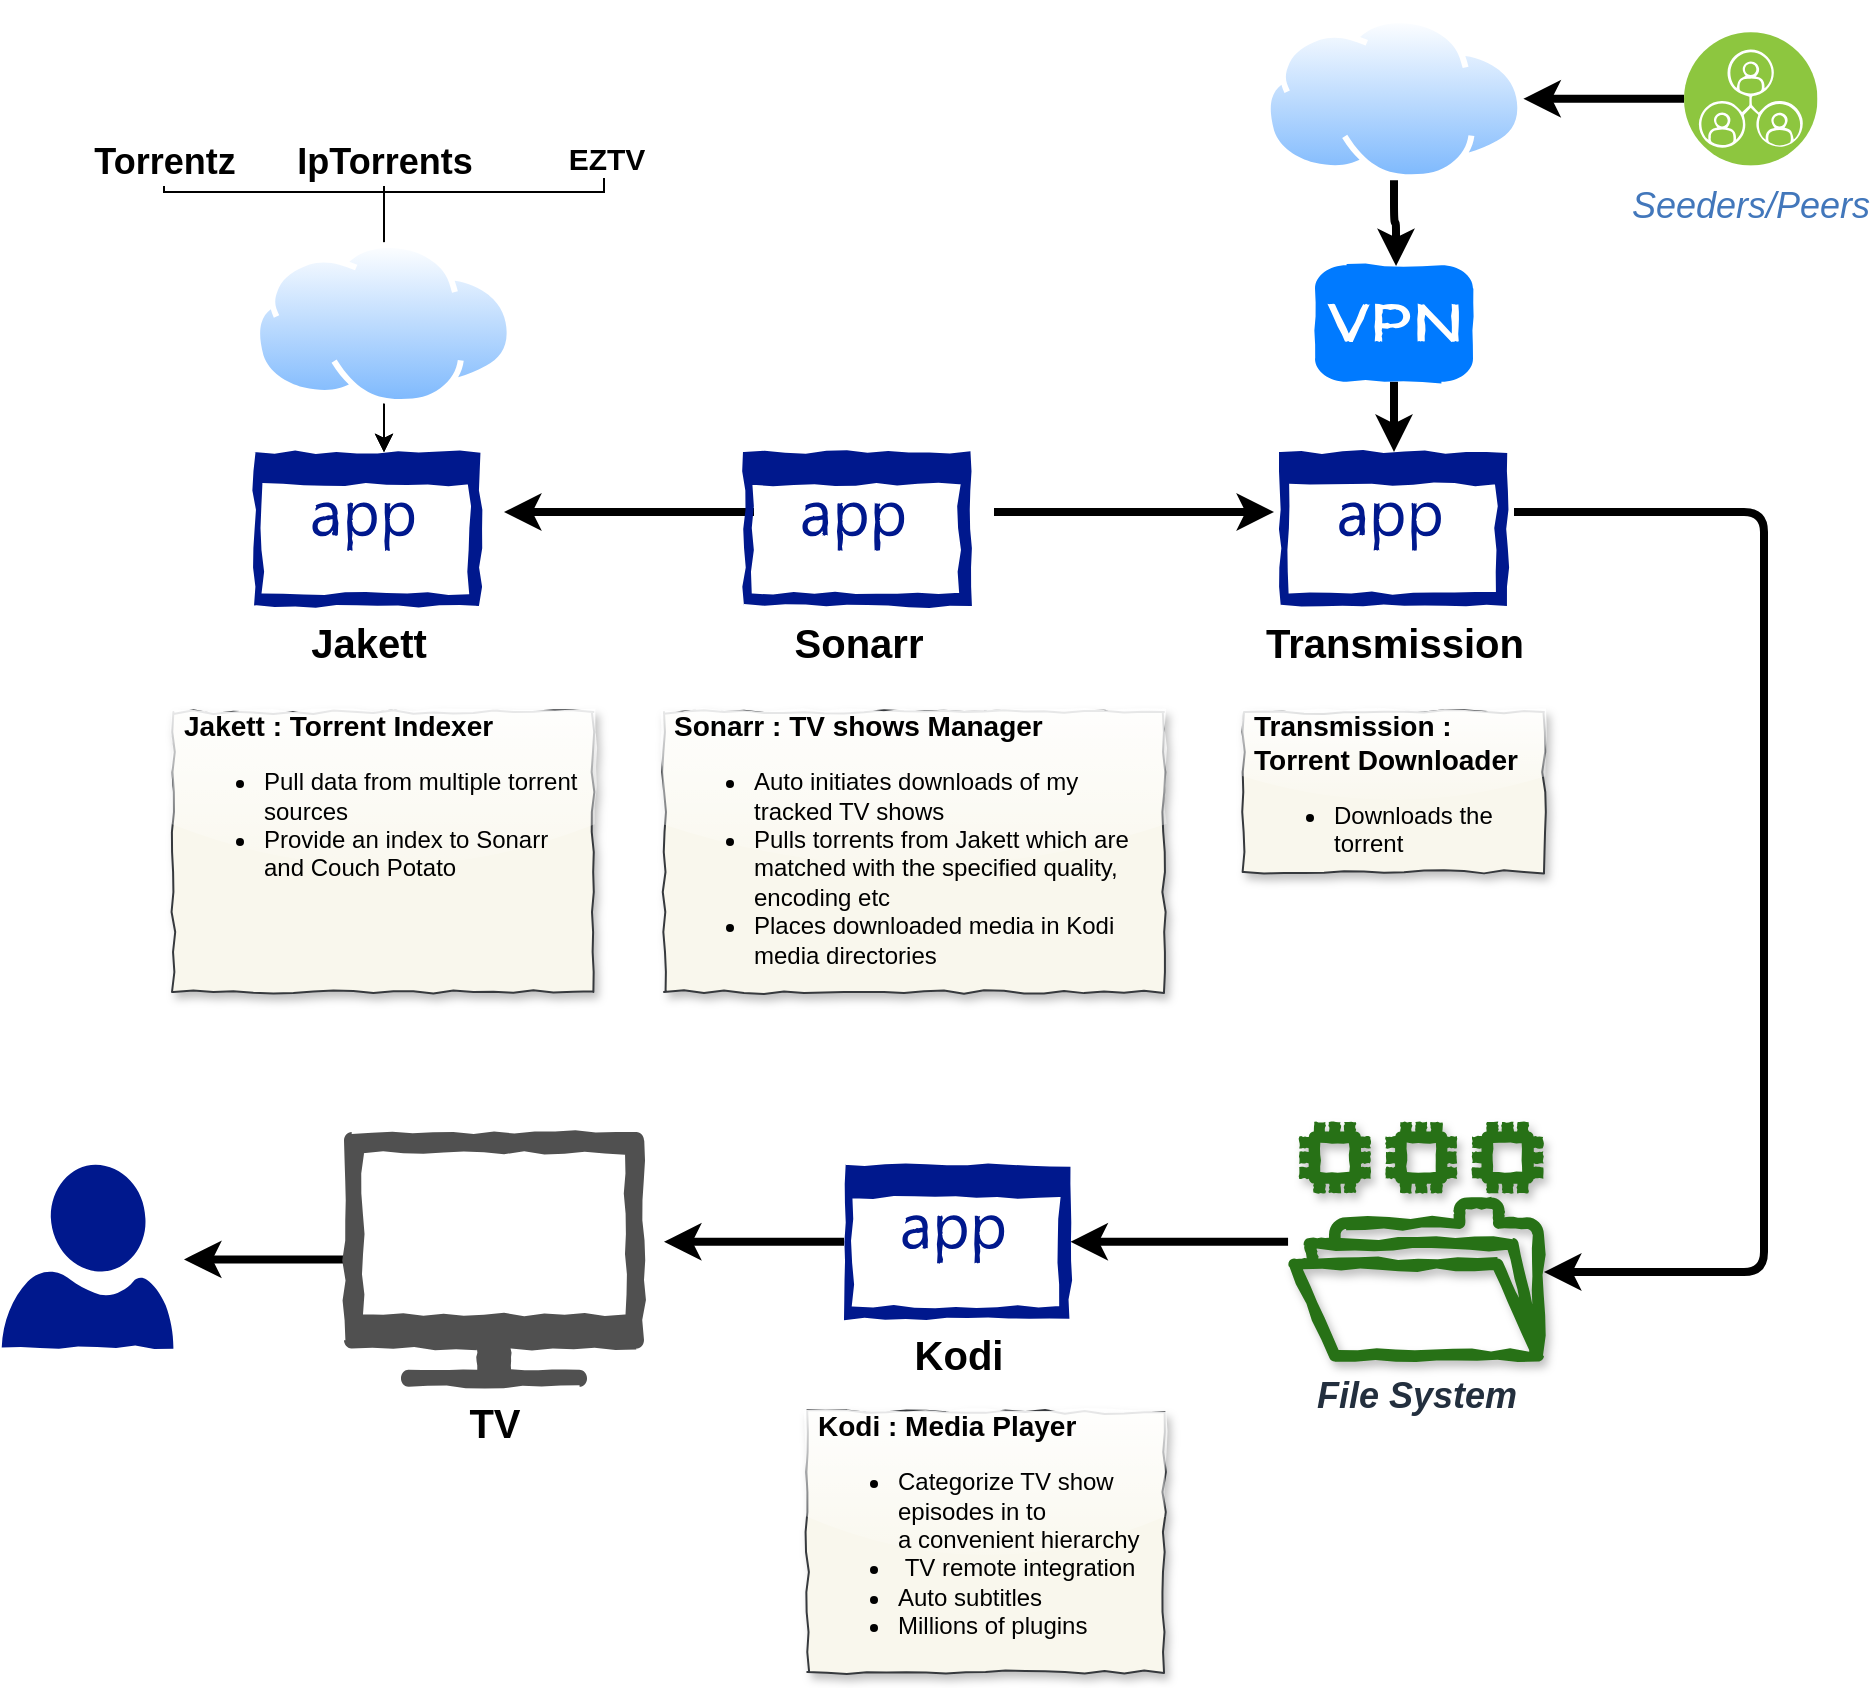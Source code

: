 <mxfile version="12.9.11" type="device"><diagram id="9UPGQNVw-hloHLsqm0Lb" name="Page-1"><mxGraphModel dx="1012" dy="592" grid="1" gridSize="10" guides="1" tooltips="1" connect="1" arrows="1" fold="1" page="1" pageScale="1" pageWidth="827" pageHeight="1169" math="0" shadow="0"><root><mxCell id="0"/><mxCell id="1" parent="0"/><mxCell id="SijWlKkYlORsnW4YfiXg-7" style="edgeStyle=orthogonalEdgeStyle;rounded=0;orthogonalLoop=1;jettySize=auto;html=1;entryX=0.5;entryY=0;entryDx=0;entryDy=0;" edge="1" parent="1"><mxGeometry relative="1" as="geometry"><mxPoint x="220" y="100" as="sourcePoint"/><mxPoint x="220" y="250" as="targetPoint"/></mxGeometry></mxCell><mxCell id="SijWlKkYlORsnW4YfiXg-6" style="edgeStyle=orthogonalEdgeStyle;rounded=0;orthogonalLoop=1;jettySize=auto;html=1;entryX=0.5;entryY=0;entryDx=0;entryDy=0;" edge="1" parent="1"><mxGeometry relative="1" as="geometry"><mxPoint x="220" y="250" as="targetPoint"/><mxPoint x="350.059" y="100" as="sourcePoint"/><Array as="points"><mxPoint x="330" y="100"/><mxPoint x="330" y="120"/><mxPoint x="220" y="120"/></Array></mxGeometry></mxCell><mxCell id="SijWlKkYlORsnW4YfiXg-5" style="edgeStyle=orthogonalEdgeStyle;rounded=0;orthogonalLoop=1;jettySize=auto;html=1;entryX=0.5;entryY=0;entryDx=0;entryDy=0;" edge="1" parent="1"><mxGeometry relative="1" as="geometry"><mxPoint x="80.059" y="100" as="sourcePoint"/><mxPoint x="220" y="250" as="targetPoint"/><Array as="points"><mxPoint x="110" y="100"/><mxPoint x="110" y="120"/><mxPoint x="220" y="120"/></Array></mxGeometry></mxCell><mxCell id="SijWlKkYlORsnW4YfiXg-18" value="" style="edgeStyle=orthogonalEdgeStyle;orthogonalLoop=1;jettySize=auto;html=1;entryX=1;entryY=0.5;entryDx=0;entryDy=0;strokeWidth=4;rounded=1;" edge="1" parent="1"><mxGeometry relative="1" as="geometry"><mxPoint x="405" y="280" as="sourcePoint"/><mxPoint x="280" y="280" as="targetPoint"/></mxGeometry></mxCell><mxCell id="SijWlKkYlORsnW4YfiXg-25" style="edgeStyle=orthogonalEdgeStyle;orthogonalLoop=1;jettySize=auto;html=1;strokeWidth=4;rounded=1;" edge="1" parent="1"><mxGeometry relative="1" as="geometry"><mxPoint x="525" y="280" as="sourcePoint"/><mxPoint x="665" y="280" as="targetPoint"/></mxGeometry></mxCell><mxCell id="SijWlKkYlORsnW4YfiXg-27" style="edgeStyle=orthogonalEdgeStyle;orthogonalLoop=1;jettySize=auto;html=1;strokeWidth=4;rounded=1;" edge="1" parent="1" target="SijWlKkYlORsnW4YfiXg-26"><mxGeometry relative="1" as="geometry"><mxPoint x="785" y="280" as="sourcePoint"/><mxPoint x="830" y="660" as="targetPoint"/><Array as="points"><mxPoint x="910" y="280"/><mxPoint x="910" y="660"/></Array></mxGeometry></mxCell><mxCell id="SijWlKkYlORsnW4YfiXg-14" value="&lt;h1 style=&quot;font-size: 14px&quot;&gt;&lt;font style=&quot;font-size: 14px&quot;&gt;Jakett : Torrent Indexer&lt;/font&gt;&lt;/h1&gt;&lt;p&gt;&lt;/p&gt;&lt;ul style=&quot;font-size: 12px&quot;&gt;&lt;li style=&quot;font-size: 12px&quot;&gt;&lt;span style=&quot;font-size: 12px&quot;&gt;Pull data from multiple torrent sources&lt;/span&gt;&lt;/li&gt;&lt;li style=&quot;font-size: 12px&quot;&gt;&lt;span style=&quot;font-size: 12px&quot;&gt;Provide an index to Sonarr and Couch Potato&amp;nbsp;&lt;/span&gt;&lt;/li&gt;&lt;/ul&gt;&lt;p&gt;&lt;/p&gt;" style="text;html=1;strokeColor=#36393d;fillColor=#f9f7ed;spacing=5;spacingTop=-20;whiteSpace=wrap;overflow=hidden;rounded=0;glass=1;shadow=1;comic=1;" vertex="1" parent="1"><mxGeometry x="114.69" y="380" width="210" height="140" as="geometry"/></mxCell><mxCell id="SijWlKkYlORsnW4YfiXg-19" value="&lt;h1 style=&quot;font-size: 14px&quot;&gt;&lt;font style=&quot;font-size: 14px&quot;&gt;Sonarr : TV shows Manager&lt;/font&gt;&lt;/h1&gt;&lt;p&gt;&lt;/p&gt;&lt;ul style=&quot;font-size: 12px&quot;&gt;&lt;li style=&quot;font-size: 12px&quot;&gt;Auto initiates downloads of my tracked TV shows&lt;/li&gt;&lt;li style=&quot;font-size: 12px&quot;&gt;Pulls torrents from Jakett which are matched with the specified quality, encoding etc&lt;/li&gt;&lt;li style=&quot;font-size: 12px&quot;&gt;Places downloaded media in Kodi media directories&lt;/li&gt;&lt;/ul&gt;&lt;p&gt;&lt;/p&gt;" style="text;html=1;strokeColor=#36393d;fillColor=#f9f7ed;spacing=5;spacingTop=-20;whiteSpace=wrap;overflow=hidden;rounded=0;glass=1;shadow=1;comic=1;" vertex="1" parent="1"><mxGeometry x="360" y="380" width="250" height="140" as="geometry"/></mxCell><mxCell id="SijWlKkYlORsnW4YfiXg-23" value="&lt;h1 style=&quot;font-size: 14px&quot;&gt;&lt;font style=&quot;font-size: 14px&quot;&gt;Transmission : Torrent Downloader&lt;/font&gt;&lt;/h1&gt;&lt;p&gt;&lt;/p&gt;&lt;ul style=&quot;font-size: 12px&quot;&gt;&lt;li style=&quot;font-size: 12px&quot;&gt;&lt;span style=&quot;font-size: 12px&quot;&gt;Downloads the torrent&lt;/span&gt;&lt;/li&gt;&lt;/ul&gt;&lt;p&gt;&lt;/p&gt;" style="text;html=1;strokeColor=#36393d;fillColor=#f9f7ed;spacing=5;spacingTop=-20;whiteSpace=wrap;overflow=hidden;rounded=0;glass=1;shadow=1;comic=1;" vertex="1" parent="1"><mxGeometry x="650" y="380" width="150" height="80" as="geometry"/></mxCell><mxCell id="SijWlKkYlORsnW4YfiXg-44" style="edgeStyle=orthogonalEdgeStyle;rounded=1;orthogonalLoop=1;jettySize=auto;html=1;entryX=1;entryY=0.5;entryDx=0;entryDy=0;entryPerimeter=0;strokeWidth=4;" edge="1" parent="1" source="SijWlKkYlORsnW4YfiXg-26" target="SijWlKkYlORsnW4YfiXg-41"><mxGeometry relative="1" as="geometry"/></mxCell><mxCell id="SijWlKkYlORsnW4YfiXg-26" value="&lt;font style=&quot;font-size: 18px&quot;&gt;&lt;b&gt;&lt;i&gt;File System&lt;/i&gt;&lt;/b&gt;&lt;/font&gt;" style="outlineConnect=0;fontColor=#232F3E;gradientColor=none;fillColor=#277116;strokeColor=none;dashed=0;verticalLabelPosition=bottom;verticalAlign=top;align=center;html=1;fontSize=12;fontStyle=0;aspect=fixed;pointerEvents=1;shape=mxgraph.aws4.file_system;rounded=0;shadow=1;glass=1;comic=1;" vertex="1" parent="1"><mxGeometry x="672" y="585" width="128" height="119.79" as="geometry"/></mxCell><mxCell id="SijWlKkYlORsnW4YfiXg-28" value="&lt;font style=&quot;font-size: 18px&quot;&gt;&lt;b&gt;Torrentz&lt;/b&gt;&lt;/font&gt;" style="shape=image;html=1;verticalAlign=top;verticalLabelPosition=bottom;labelBackgroundColor=#ffffff;imageAspect=0;aspect=fixed;image=https://cdn2.iconfinder.com/data/icons/picol-vector/32/website-128.png;rounded=0;shadow=1;glass=1;comic=1;fillColor=#ffffff;" vertex="1" parent="1"><mxGeometry x="80" y="28" width="60" height="60" as="geometry"/></mxCell><mxCell id="SijWlKkYlORsnW4YfiXg-29" value="&lt;span&gt;&lt;font style=&quot;font-size: 18px&quot;&gt;&lt;b&gt;IpTorrents&lt;/b&gt;&lt;/font&gt;&lt;/span&gt;" style="shape=image;html=1;verticalAlign=top;verticalLabelPosition=bottom;labelBackgroundColor=#ffffff;imageAspect=0;aspect=fixed;image=https://cdn2.iconfinder.com/data/icons/picol-vector/32/website-128.png;rounded=0;shadow=1;glass=1;comic=1;fillColor=#ffffff;" vertex="1" parent="1"><mxGeometry x="191" y="30" width="58" height="58" as="geometry"/></mxCell><mxCell id="SijWlKkYlORsnW4YfiXg-32" value="&lt;span&gt;&lt;font style=&quot;font-size: 15px&quot;&gt;&lt;b&gt;EZTV&lt;/b&gt;&lt;/font&gt;&lt;/span&gt;" style="shape=image;html=1;verticalAlign=top;verticalLabelPosition=bottom;labelBackgroundColor=#ffffff;imageAspect=0;aspect=fixed;image=https://cdn2.iconfinder.com/data/icons/picol-vector/32/website-128.png;rounded=0;shadow=1;glass=1;comic=1;fillColor=#ffffff;" vertex="1" parent="1"><mxGeometry x="302" y="30" width="58" height="58" as="geometry"/></mxCell><mxCell id="SijWlKkYlORsnW4YfiXg-33" value="" style="aspect=fixed;perimeter=ellipsePerimeter;html=1;align=center;shadow=0;dashed=0;spacingTop=3;image;image=img/lib/active_directory/internet_cloud.svg;rounded=0;glass=1;comic=1;fillColor=#ffffff;" vertex="1" parent="1"><mxGeometry x="155" y="145" width="129.37" height="81.5" as="geometry"/></mxCell><mxCell id="SijWlKkYlORsnW4YfiXg-37" value="&lt;font style=&quot;font-size: 20px&quot;&gt;&lt;b&gt;Jakett&lt;/b&gt;&lt;/font&gt;" style="aspect=fixed;pointerEvents=1;shadow=0;dashed=0;html=1;strokeColor=none;labelPosition=center;verticalLabelPosition=bottom;verticalAlign=top;align=center;fillColor=#00188D;shape=mxgraph.mscae.enterprise.application;rounded=0;glass=1;comic=1;" vertex="1" parent="1"><mxGeometry x="155" y="250" width="113.24" height="77" as="geometry"/></mxCell><mxCell id="SijWlKkYlORsnW4YfiXg-38" value="&lt;font style=&quot;font-size: 20px&quot;&gt;&lt;b&gt;Sonarr&lt;/b&gt;&lt;/font&gt;" style="aspect=fixed;pointerEvents=1;shadow=0;dashed=0;html=1;strokeColor=none;labelPosition=center;verticalLabelPosition=bottom;verticalAlign=top;align=center;fillColor=#00188D;shape=mxgraph.mscae.enterprise.application;rounded=0;glass=1;comic=1;" vertex="1" parent="1"><mxGeometry x="400" y="250" width="113.24" height="77" as="geometry"/></mxCell><mxCell id="SijWlKkYlORsnW4YfiXg-39" value="&lt;font style=&quot;font-size: 20px&quot;&gt;&lt;b&gt;Transmission&lt;/b&gt;&lt;/font&gt;" style="aspect=fixed;pointerEvents=1;shadow=0;dashed=0;html=1;strokeColor=none;labelPosition=center;verticalLabelPosition=bottom;verticalAlign=top;align=center;fillColor=#00188D;shape=mxgraph.mscae.enterprise.application;rounded=0;glass=1;comic=1;" vertex="1" parent="1"><mxGeometry x="668.38" y="250" width="113.24" height="77" as="geometry"/></mxCell><mxCell id="SijWlKkYlORsnW4YfiXg-45" style="edgeStyle=orthogonalEdgeStyle;rounded=1;orthogonalLoop=1;jettySize=auto;html=1;strokeWidth=4;" edge="1" parent="1" source="SijWlKkYlORsnW4YfiXg-41"><mxGeometry relative="1" as="geometry"><mxPoint x="360.0" y="644.89" as="targetPoint"/></mxGeometry></mxCell><mxCell id="SijWlKkYlORsnW4YfiXg-41" value="&lt;font style=&quot;font-size: 20px&quot;&gt;&lt;b&gt;Kodi&lt;/b&gt;&lt;/font&gt;" style="aspect=fixed;pointerEvents=1;shadow=0;dashed=0;html=1;strokeColor=none;labelPosition=center;verticalLabelPosition=bottom;verticalAlign=top;align=center;fillColor=#00188D;shape=mxgraph.mscae.enterprise.application;rounded=0;glass=1;comic=1;" vertex="1" parent="1"><mxGeometry x="450" y="606.39" width="113.24" height="77" as="geometry"/></mxCell><mxCell id="SijWlKkYlORsnW4YfiXg-42" value="&lt;h1 style=&quot;font-size: 14px&quot;&gt;&lt;font style=&quot;font-size: 14px&quot;&gt;Kodi : Media Player&lt;/font&gt;&lt;/h1&gt;&lt;p&gt;&lt;/p&gt;&lt;ul style=&quot;font-size: 12px&quot;&gt;&lt;li style=&quot;font-size: 12px&quot;&gt;Categorize TV show episodes in to a&amp;nbsp;convenient&amp;nbsp;hierarchy&lt;/li&gt;&lt;li style=&quot;font-size: 12px&quot;&gt;&amp;nbsp;TV remote integration&lt;/li&gt;&lt;li style=&quot;font-size: 12px&quot;&gt;Auto subtitles&lt;/li&gt;&lt;li style=&quot;font-size: 12px&quot;&gt;Millions of plugins&lt;/li&gt;&lt;/ul&gt;&lt;p&gt;&lt;/p&gt;" style="text;html=1;strokeColor=#36393d;fillColor=#f9f7ed;spacing=5;spacingTop=-20;whiteSpace=wrap;overflow=hidden;rounded=0;glass=1;shadow=1;comic=1;" vertex="1" parent="1"><mxGeometry x="431.62" y="730" width="178.38" height="130" as="geometry"/></mxCell><mxCell id="SijWlKkYlORsnW4YfiXg-47" style="edgeStyle=orthogonalEdgeStyle;rounded=1;orthogonalLoop=1;jettySize=auto;html=1;strokeWidth=4;" edge="1" parent="1" source="SijWlKkYlORsnW4YfiXg-43"><mxGeometry relative="1" as="geometry"><mxPoint x="120.0" y="653.695" as="targetPoint"/></mxGeometry></mxCell><mxCell id="SijWlKkYlORsnW4YfiXg-43" value="&lt;font style=&quot;font-size: 20px&quot;&gt;&lt;b&gt;TV&lt;/b&gt;&lt;/font&gt;" style="pointerEvents=1;shadow=0;dashed=0;html=1;strokeColor=none;fillColor=#505050;labelPosition=center;verticalLabelPosition=bottom;verticalAlign=top;outlineConnect=0;align=center;shape=mxgraph.office.devices.tv;rounded=0;glass=1;comic=1;" vertex="1" parent="1"><mxGeometry x="200" y="590" width="150" height="127.39" as="geometry"/></mxCell><mxCell id="SijWlKkYlORsnW4YfiXg-46" value="" style="aspect=fixed;pointerEvents=1;shadow=0;dashed=0;html=1;strokeColor=none;labelPosition=center;verticalLabelPosition=bottom;verticalAlign=top;align=center;fillColor=#00188D;shape=mxgraph.azure.user;rounded=0;glass=1;comic=1;" vertex="1" parent="1"><mxGeometry x="28.86" y="606.39" width="85.83" height="91.31" as="geometry"/></mxCell><mxCell id="SijWlKkYlORsnW4YfiXg-62" style="edgeStyle=orthogonalEdgeStyle;rounded=1;orthogonalLoop=1;jettySize=auto;html=1;strokeWidth=4;" edge="1" parent="1" source="SijWlKkYlORsnW4YfiXg-48" target="SijWlKkYlORsnW4YfiXg-52"><mxGeometry relative="1" as="geometry"/></mxCell><mxCell id="SijWlKkYlORsnW4YfiXg-48" value="&lt;font style=&quot;font-size: 18px&quot;&gt;&lt;i&gt;Seeders/Peers&lt;/i&gt;&lt;/font&gt;" style="aspect=fixed;perimeter=ellipsePerimeter;html=1;align=center;shadow=0;dashed=0;fontColor=#4277BB;labelBackgroundColor=#ffffff;fontSize=12;spacingTop=3;image;image=img/lib/ibm/infrastructure/peer_services.svg;rounded=0;glass=1;comic=1;fillColor=#ffffff;" vertex="1" parent="1"><mxGeometry x="870" y="40.01" width="66.75" height="66.75" as="geometry"/></mxCell><mxCell id="SijWlKkYlORsnW4YfiXg-64" style="edgeStyle=orthogonalEdgeStyle;rounded=1;orthogonalLoop=1;jettySize=auto;html=1;entryX=0.5;entryY=0;entryDx=0;entryDy=0;entryPerimeter=0;strokeWidth=4;" edge="1" parent="1" source="SijWlKkYlORsnW4YfiXg-50" target="SijWlKkYlORsnW4YfiXg-39"><mxGeometry relative="1" as="geometry"/></mxCell><mxCell id="SijWlKkYlORsnW4YfiXg-50" value="" style="html=1;strokeWidth=1;shadow=0;dashed=0;shape=mxgraph.ios7.misc.vpn;fillColor=#007AFF;strokeColor=none;buttonText=;strokeColor2=#222222;fontColor=#222222;fontSize=8;verticalLabelPosition=bottom;verticalAlign=top;align=center;rounded=0;glass=1;comic=1;" vertex="1" parent="1"><mxGeometry x="685.5" y="156.62" width="79" height="58.25" as="geometry"/></mxCell><mxCell id="SijWlKkYlORsnW4YfiXg-63" style="edgeStyle=orthogonalEdgeStyle;rounded=1;orthogonalLoop=1;jettySize=auto;html=1;entryX=0.513;entryY=0.007;entryDx=0;entryDy=0;entryPerimeter=0;strokeWidth=4;" edge="1" parent="1" source="SijWlKkYlORsnW4YfiXg-52" target="SijWlKkYlORsnW4YfiXg-50"><mxGeometry relative="1" as="geometry"/></mxCell><mxCell id="SijWlKkYlORsnW4YfiXg-52" value="" style="aspect=fixed;perimeter=ellipsePerimeter;html=1;align=center;shadow=0;dashed=0;spacingTop=3;image;image=img/lib/active_directory/internet_cloud.svg;rounded=0;glass=1;comic=1;fillColor=#ffffff;" vertex="1" parent="1"><mxGeometry x="660.32" y="32.63" width="129.37" height="81.5" as="geometry"/></mxCell></root></mxGraphModel></diagram></mxfile>